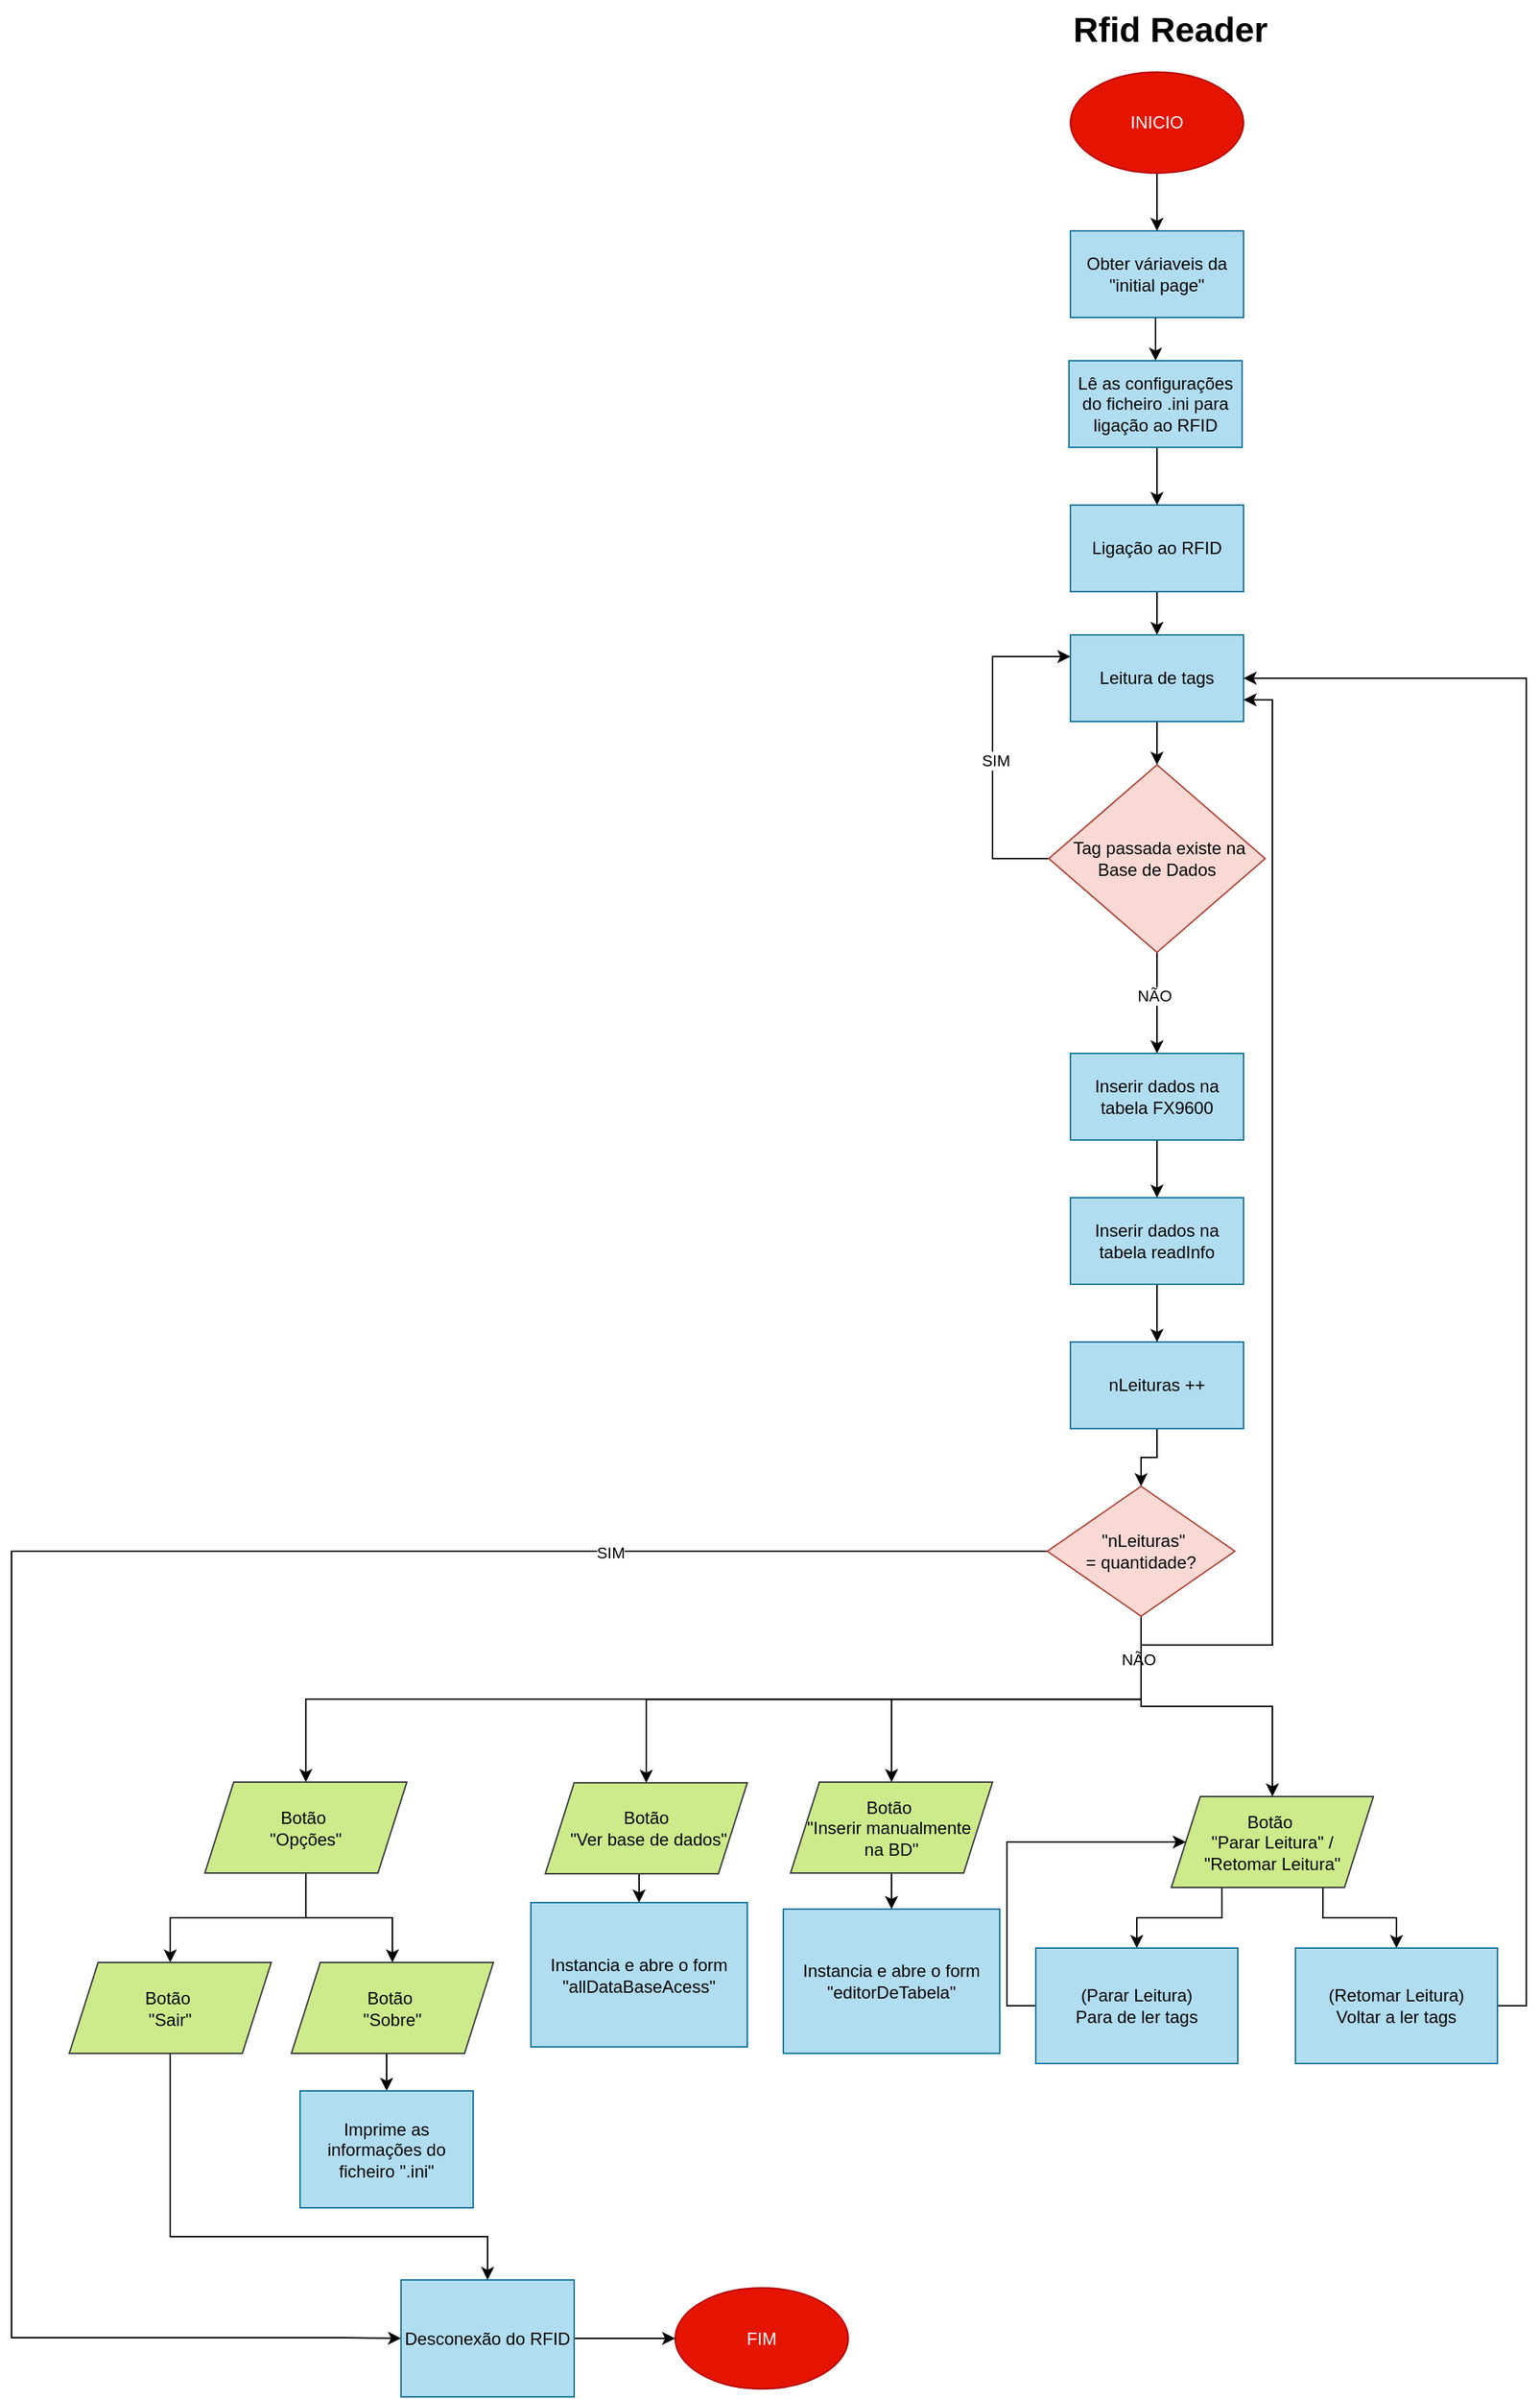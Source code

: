 <mxfile version="24.4.4" type="device">
  <diagram name="Página-1" id="AeGvnoPivyPsqh49DwE4">
    <mxGraphModel dx="1932" dy="586" grid="1" gridSize="10" guides="1" tooltips="1" connect="1" arrows="1" fold="1" page="1" pageScale="1" pageWidth="827" pageHeight="1169" math="0" shadow="0">
      <root>
        <mxCell id="0" />
        <mxCell id="1" parent="0" />
        <mxCell id="jjHvnu01JO80f5ahsWiL-7" style="edgeStyle=orthogonalEdgeStyle;rounded=0;orthogonalLoop=1;jettySize=auto;html=1;exitX=0.5;exitY=1;exitDx=0;exitDy=0;entryX=0.5;entryY=0;entryDx=0;entryDy=0;" parent="1" source="jjHvnu01JO80f5ahsWiL-54" target="jjHvnu01JO80f5ahsWiL-6" edge="1">
          <mxGeometry relative="1" as="geometry">
            <mxPoint x="534" y="130" as="sourcePoint" />
          </mxGeometry>
        </mxCell>
        <mxCell id="jjHvnu01JO80f5ahsWiL-2" value="&lt;h1 style=&quot;margin-top: 0px;&quot;&gt;Rfid Reader&lt;/h1&gt;" style="text;html=1;whiteSpace=wrap;overflow=hidden;rounded=0;" parent="1" vertex="1">
          <mxGeometry x="474" y="10" width="159" height="40" as="geometry" />
        </mxCell>
        <mxCell id="BGjVua7nervjwB_xDeYG-49" style="edgeStyle=orthogonalEdgeStyle;rounded=0;orthogonalLoop=1;jettySize=auto;html=1;exitX=0.5;exitY=1;exitDx=0;exitDy=0;entryX=0.5;entryY=0;entryDx=0;entryDy=0;" edge="1" parent="1" source="jjHvnu01JO80f5ahsWiL-6" target="BGjVua7nervjwB_xDeYG-48">
          <mxGeometry relative="1" as="geometry" />
        </mxCell>
        <mxCell id="jjHvnu01JO80f5ahsWiL-6" value="Obter váriaveis da &quot;initial page&quot;" style="rounded=0;whiteSpace=wrap;html=1;fillColor=#b1ddf0;strokeColor=#10739e;" parent="1" vertex="1">
          <mxGeometry x="474" y="170" width="120" height="60" as="geometry" />
        </mxCell>
        <mxCell id="BGjVua7nervjwB_xDeYG-4" style="edgeStyle=orthogonalEdgeStyle;rounded=0;orthogonalLoop=1;jettySize=auto;html=1;exitX=0.25;exitY=1;exitDx=0;exitDy=0;entryX=0.5;entryY=0;entryDx=0;entryDy=0;" edge="1" parent="1" source="jjHvnu01JO80f5ahsWiL-9" target="jjHvnu01JO80f5ahsWiL-21">
          <mxGeometry relative="1" as="geometry" />
        </mxCell>
        <mxCell id="BGjVua7nervjwB_xDeYG-7" style="edgeStyle=orthogonalEdgeStyle;rounded=0;orthogonalLoop=1;jettySize=auto;html=1;exitX=0.75;exitY=1;exitDx=0;exitDy=0;entryX=0.5;entryY=0;entryDx=0;entryDy=0;" edge="1" parent="1" source="jjHvnu01JO80f5ahsWiL-9" target="BGjVua7nervjwB_xDeYG-5">
          <mxGeometry relative="1" as="geometry" />
        </mxCell>
        <mxCell id="jjHvnu01JO80f5ahsWiL-9" value="Botão&amp;nbsp;&lt;div&gt;&quot;Parar Leitura&quot; / &quot;Retomar Leitura&quot;&lt;/div&gt;" style="shape=parallelogram;perimeter=parallelogramPerimeter;whiteSpace=wrap;html=1;fixedSize=1;fillColor=#cdeb8b;strokeColor=#36393d;" parent="1" vertex="1">
          <mxGeometry x="544" y="1255" width="140" height="63" as="geometry" />
        </mxCell>
        <mxCell id="BGjVua7nervjwB_xDeYG-56" style="edgeStyle=orthogonalEdgeStyle;rounded=0;orthogonalLoop=1;jettySize=auto;html=1;exitX=0.5;exitY=1;exitDx=0;exitDy=0;entryX=0.5;entryY=0;entryDx=0;entryDy=0;" edge="1" parent="1" source="jjHvnu01JO80f5ahsWiL-16" target="BGjVua7nervjwB_xDeYG-1">
          <mxGeometry relative="1" as="geometry" />
        </mxCell>
        <mxCell id="jjHvnu01JO80f5ahsWiL-16" value="Ligação ao RFID" style="rounded=0;whiteSpace=wrap;html=1;fillColor=#b1ddf0;strokeColor=#10739e;" parent="1" vertex="1">
          <mxGeometry x="474" y="360" width="120" height="60" as="geometry" />
        </mxCell>
        <mxCell id="BGjVua7nervjwB_xDeYG-18" style="edgeStyle=orthogonalEdgeStyle;rounded=0;orthogonalLoop=1;jettySize=auto;html=1;exitX=0;exitY=0.5;exitDx=0;exitDy=0;entryX=0;entryY=0.5;entryDx=0;entryDy=0;" edge="1" parent="1" source="jjHvnu01JO80f5ahsWiL-21" target="jjHvnu01JO80f5ahsWiL-9">
          <mxGeometry relative="1" as="geometry">
            <Array as="points">
              <mxPoint x="430" y="1400" />
              <mxPoint x="430" y="1287" />
            </Array>
          </mxGeometry>
        </mxCell>
        <mxCell id="jjHvnu01JO80f5ahsWiL-21" value="&lt;div&gt;(Parar Leitura)&lt;/div&gt;Para de ler tags" style="rounded=0;whiteSpace=wrap;html=1;fillColor=#b1ddf0;strokeColor=#10739e;" parent="1" vertex="1">
          <mxGeometry x="450" y="1360" width="140" height="80" as="geometry" />
        </mxCell>
        <mxCell id="jjHvnu01JO80f5ahsWiL-54" value="INICIO" style="ellipse;whiteSpace=wrap;html=1;strokeColor=#B20000;fillColor=#e51400;fontColor=#ffffff;" parent="1" vertex="1">
          <mxGeometry x="474" y="60" width="120" height="70" as="geometry" />
        </mxCell>
        <mxCell id="BGjVua7nervjwB_xDeYG-57" style="edgeStyle=orthogonalEdgeStyle;rounded=0;orthogonalLoop=1;jettySize=auto;html=1;exitX=0.5;exitY=1;exitDx=0;exitDy=0;" edge="1" parent="1" source="BGjVua7nervjwB_xDeYG-1" target="BGjVua7nervjwB_xDeYG-52">
          <mxGeometry relative="1" as="geometry" />
        </mxCell>
        <mxCell id="BGjVua7nervjwB_xDeYG-1" value="Leitura de tags" style="rounded=0;whiteSpace=wrap;html=1;fillColor=#b1ddf0;strokeColor=#10739e;" vertex="1" parent="1">
          <mxGeometry x="474" y="450" width="120" height="60" as="geometry" />
        </mxCell>
        <mxCell id="BGjVua7nervjwB_xDeYG-17" style="edgeStyle=orthogonalEdgeStyle;rounded=0;orthogonalLoop=1;jettySize=auto;html=1;exitX=1;exitY=0.5;exitDx=0;exitDy=0;entryX=1;entryY=0.5;entryDx=0;entryDy=0;" edge="1" parent="1" source="BGjVua7nervjwB_xDeYG-5" target="BGjVua7nervjwB_xDeYG-1">
          <mxGeometry relative="1" as="geometry" />
        </mxCell>
        <mxCell id="BGjVua7nervjwB_xDeYG-5" value="&lt;div&gt;(Retomar Leitura)&lt;/div&gt;Voltar a ler tags" style="rounded=0;whiteSpace=wrap;html=1;fillColor=#b1ddf0;strokeColor=#10739e;" vertex="1" parent="1">
          <mxGeometry x="630" y="1360" width="140" height="80" as="geometry" />
        </mxCell>
        <mxCell id="BGjVua7nervjwB_xDeYG-29" style="edgeStyle=orthogonalEdgeStyle;rounded=0;orthogonalLoop=1;jettySize=auto;html=1;exitX=0.5;exitY=1;exitDx=0;exitDy=0;entryX=0.5;entryY=0;entryDx=0;entryDy=0;" edge="1" parent="1" source="BGjVua7nervjwB_xDeYG-10" target="BGjVua7nervjwB_xDeYG-24">
          <mxGeometry relative="1" as="geometry" />
        </mxCell>
        <mxCell id="BGjVua7nervjwB_xDeYG-30" style="edgeStyle=orthogonalEdgeStyle;rounded=0;orthogonalLoop=1;jettySize=auto;html=1;exitX=0.5;exitY=1;exitDx=0;exitDy=0;entryX=0.5;entryY=0;entryDx=0;entryDy=0;" edge="1" parent="1" source="BGjVua7nervjwB_xDeYG-10" target="jjHvnu01JO80f5ahsWiL-9">
          <mxGeometry relative="1" as="geometry" />
        </mxCell>
        <mxCell id="BGjVua7nervjwB_xDeYG-31" style="edgeStyle=orthogonalEdgeStyle;rounded=0;orthogonalLoop=1;jettySize=auto;html=1;exitX=0.5;exitY=1;exitDx=0;exitDy=0;entryX=0.5;entryY=0;entryDx=0;entryDy=0;" edge="1" parent="1" source="BGjVua7nervjwB_xDeYG-10" target="BGjVua7nervjwB_xDeYG-20">
          <mxGeometry relative="1" as="geometry" />
        </mxCell>
        <mxCell id="BGjVua7nervjwB_xDeYG-32" value="NÃO" style="edgeLabel;html=1;align=center;verticalAlign=middle;resizable=0;points=[];" vertex="1" connectable="0" parent="BGjVua7nervjwB_xDeYG-31">
          <mxGeometry x="-0.798" y="-2" relative="1" as="geometry">
            <mxPoint y="1" as="offset" />
          </mxGeometry>
        </mxCell>
        <mxCell id="BGjVua7nervjwB_xDeYG-33" style="edgeStyle=orthogonalEdgeStyle;rounded=0;orthogonalLoop=1;jettySize=auto;html=1;exitX=0.5;exitY=1;exitDx=0;exitDy=0;entryX=1;entryY=0.75;entryDx=0;entryDy=0;" edge="1" parent="1" source="BGjVua7nervjwB_xDeYG-10" target="BGjVua7nervjwB_xDeYG-1">
          <mxGeometry relative="1" as="geometry" />
        </mxCell>
        <mxCell id="BGjVua7nervjwB_xDeYG-37" style="edgeStyle=orthogonalEdgeStyle;rounded=0;orthogonalLoop=1;jettySize=auto;html=1;exitX=0.5;exitY=1;exitDx=0;exitDy=0;entryX=0.5;entryY=0;entryDx=0;entryDy=0;" edge="1" parent="1" source="BGjVua7nervjwB_xDeYG-10" target="BGjVua7nervjwB_xDeYG-36">
          <mxGeometry relative="1" as="geometry" />
        </mxCell>
        <mxCell id="BGjVua7nervjwB_xDeYG-38" style="edgeStyle=orthogonalEdgeStyle;rounded=0;orthogonalLoop=1;jettySize=auto;html=1;exitX=0;exitY=0.5;exitDx=0;exitDy=0;entryX=0;entryY=0.5;entryDx=0;entryDy=0;" edge="1" parent="1" source="BGjVua7nervjwB_xDeYG-10" target="BGjVua7nervjwB_xDeYG-45">
          <mxGeometry relative="1" as="geometry">
            <Array as="points">
              <mxPoint x="-260" y="1085" />
              <mxPoint x="-260" y="1630" />
              <mxPoint x="-30" y="1630" />
            </Array>
          </mxGeometry>
        </mxCell>
        <mxCell id="BGjVua7nervjwB_xDeYG-47" value="SIM" style="edgeLabel;html=1;align=center;verticalAlign=middle;resizable=0;points=[];" vertex="1" connectable="0" parent="BGjVua7nervjwB_xDeYG-38">
          <mxGeometry x="-0.606" y="1" relative="1" as="geometry">
            <mxPoint x="-1" as="offset" />
          </mxGeometry>
        </mxCell>
        <mxCell id="BGjVua7nervjwB_xDeYG-10" value="&amp;nbsp;&quot;nLeituras&lt;span style=&quot;color: rgba(0, 0, 0, 0); font-family: monospace; font-size: 0px; text-align: start; text-wrap: nowrap;&quot;&gt;%3CmxGraphModel%3E%3Croot%3E%3CmxCell%20id%3D%220%22%2F%3E%3CmxCell%20id%3D%221%22%20parent%3D%220%22%2F%3E%3CmxCell%20id%3D%222%22%20value%3D%22%26amp%3Bnbsp%3B%26quot%3BisRfidFormOpen%26quot%3B%26lt%3Bdiv%26gt%3B%3D%20true%26lt%3B%2Fdiv%26gt%3B%22%20style%3D%22rhombus%3BwhiteSpace%3Dwrap%3Bhtml%3D1%3B%22%20vertex%3D%221%22%20parent%3D%221%22%3E%3CmxGeometry%20x%3D%22137%22%20y%3D%22740%22%20width%3D%22130%22%20height%3D%2290%22%20as%3D%22geometry%22%2F%3E%3C%2FmxCell%3E%3C%2Froot%3E%3C%2FmxGraphModel%3EisBdI&lt;/span&gt;&quot;&lt;div&gt;= quantidade?&lt;/div&gt;" style="rhombus;whiteSpace=wrap;html=1;fillColor=#fad9d5;strokeColor=#ae4132;" vertex="1" parent="1">
          <mxGeometry x="458" y="1040" width="130" height="90" as="geometry" />
        </mxCell>
        <mxCell id="BGjVua7nervjwB_xDeYG-15" value="FIM" style="ellipse;whiteSpace=wrap;html=1;strokeColor=#B20000;fillColor=#e51400;fontColor=#ffffff;" vertex="1" parent="1">
          <mxGeometry x="200" y="1595.5" width="120" height="70" as="geometry" />
        </mxCell>
        <mxCell id="BGjVua7nervjwB_xDeYG-22" style="edgeStyle=orthogonalEdgeStyle;rounded=0;orthogonalLoop=1;jettySize=auto;html=1;exitX=0.5;exitY=1;exitDx=0;exitDy=0;entryX=0.5;entryY=0;entryDx=0;entryDy=0;" edge="1" parent="1" source="BGjVua7nervjwB_xDeYG-20" target="BGjVua7nervjwB_xDeYG-21">
          <mxGeometry relative="1" as="geometry" />
        </mxCell>
        <mxCell id="BGjVua7nervjwB_xDeYG-20" value="Botão&amp;nbsp;&lt;div&gt;&quot;Inserir manualmente&amp;nbsp;&lt;/div&gt;&lt;div&gt;na BD&quot;&lt;/div&gt;" style="shape=parallelogram;perimeter=parallelogramPerimeter;whiteSpace=wrap;html=1;fixedSize=1;fillColor=#cdeb8b;strokeColor=#36393d;" vertex="1" parent="1">
          <mxGeometry x="280" y="1245" width="140" height="63" as="geometry" />
        </mxCell>
        <mxCell id="BGjVua7nervjwB_xDeYG-21" value="Instancia e abre o form &quot;editorDeTabela&quot;" style="rounded=0;whiteSpace=wrap;html=1;fillColor=#b1ddf0;strokeColor=#10739e;" vertex="1" parent="1">
          <mxGeometry x="275" y="1333" width="150" height="100" as="geometry" />
        </mxCell>
        <mxCell id="BGjVua7nervjwB_xDeYG-42" style="edgeStyle=orthogonalEdgeStyle;rounded=0;orthogonalLoop=1;jettySize=auto;html=1;exitX=0.5;exitY=1;exitDx=0;exitDy=0;entryX=0.5;entryY=0;entryDx=0;entryDy=0;" edge="1" parent="1" source="BGjVua7nervjwB_xDeYG-24" target="BGjVua7nervjwB_xDeYG-26">
          <mxGeometry relative="1" as="geometry" />
        </mxCell>
        <mxCell id="BGjVua7nervjwB_xDeYG-43" style="edgeStyle=orthogonalEdgeStyle;rounded=0;orthogonalLoop=1;jettySize=auto;html=1;exitX=0.5;exitY=1;exitDx=0;exitDy=0;entryX=0.5;entryY=0;entryDx=0;entryDy=0;" edge="1" parent="1" source="BGjVua7nervjwB_xDeYG-24" target="BGjVua7nervjwB_xDeYG-25">
          <mxGeometry relative="1" as="geometry" />
        </mxCell>
        <mxCell id="BGjVua7nervjwB_xDeYG-24" value="Botão&amp;nbsp;&lt;div&gt;&quot;Opções&lt;span style=&quot;background-color: initial;&quot;&gt;&quot;&lt;/span&gt;&lt;/div&gt;" style="shape=parallelogram;perimeter=parallelogramPerimeter;whiteSpace=wrap;html=1;fixedSize=1;fillColor=#cdeb8b;strokeColor=#36393d;" vertex="1" parent="1">
          <mxGeometry x="-126" y="1245" width="140" height="63" as="geometry" />
        </mxCell>
        <mxCell id="BGjVua7nervjwB_xDeYG-39" style="edgeStyle=orthogonalEdgeStyle;rounded=0;orthogonalLoop=1;jettySize=auto;html=1;exitX=0.5;exitY=1;exitDx=0;exitDy=0;entryX=0.5;entryY=0;entryDx=0;entryDy=0;" edge="1" parent="1" source="BGjVua7nervjwB_xDeYG-25" target="BGjVua7nervjwB_xDeYG-45">
          <mxGeometry relative="1" as="geometry">
            <Array as="points">
              <mxPoint x="-150" y="1560" />
              <mxPoint x="70" y="1560" />
            </Array>
          </mxGeometry>
        </mxCell>
        <mxCell id="BGjVua7nervjwB_xDeYG-25" value="Botão&amp;nbsp;&lt;div&gt;&quot;Sair&lt;span style=&quot;background-color: initial;&quot;&gt;&quot;&lt;/span&gt;&lt;/div&gt;" style="shape=parallelogram;perimeter=parallelogramPerimeter;whiteSpace=wrap;html=1;fixedSize=1;fillColor=#cdeb8b;strokeColor=#36393d;" vertex="1" parent="1">
          <mxGeometry x="-220" y="1370" width="140" height="63" as="geometry" />
        </mxCell>
        <mxCell id="BGjVua7nervjwB_xDeYG-44" style="edgeStyle=orthogonalEdgeStyle;rounded=0;orthogonalLoop=1;jettySize=auto;html=1;exitX=0.5;exitY=1;exitDx=0;exitDy=0;entryX=0.5;entryY=0;entryDx=0;entryDy=0;" edge="1" parent="1" source="BGjVua7nervjwB_xDeYG-26" target="BGjVua7nervjwB_xDeYG-27">
          <mxGeometry relative="1" as="geometry" />
        </mxCell>
        <mxCell id="BGjVua7nervjwB_xDeYG-26" value="Botão&amp;nbsp;&lt;div&gt;&quot;Sobre&lt;span style=&quot;background-color: initial;&quot;&gt;&quot;&lt;/span&gt;&lt;/div&gt;" style="shape=parallelogram;perimeter=parallelogramPerimeter;whiteSpace=wrap;html=1;fixedSize=1;fillColor=#cdeb8b;strokeColor=#36393d;" vertex="1" parent="1">
          <mxGeometry x="-66" y="1370" width="140" height="63" as="geometry" />
        </mxCell>
        <mxCell id="BGjVua7nervjwB_xDeYG-27" value="Imprime as informações do ficheiro &quot;.ini&quot;" style="rounded=0;whiteSpace=wrap;html=1;fillColor=#b1ddf0;strokeColor=#10739e;" vertex="1" parent="1">
          <mxGeometry x="-60" y="1459" width="120" height="81" as="geometry" />
        </mxCell>
        <mxCell id="BGjVua7nervjwB_xDeYG-34" value="Instancia e abre o form &quot;allDataBaseAcess&quot;" style="rounded=0;whiteSpace=wrap;html=1;fillColor=#b1ddf0;strokeColor=#10739e;" vertex="1" parent="1">
          <mxGeometry x="100" y="1328.5" width="150" height="100" as="geometry" />
        </mxCell>
        <mxCell id="BGjVua7nervjwB_xDeYG-35" style="edgeStyle=orthogonalEdgeStyle;rounded=0;orthogonalLoop=1;jettySize=auto;html=1;exitX=0.5;exitY=1;exitDx=0;exitDy=0;entryX=0.5;entryY=0;entryDx=0;entryDy=0;" edge="1" parent="1" source="BGjVua7nervjwB_xDeYG-36" target="BGjVua7nervjwB_xDeYG-34">
          <mxGeometry relative="1" as="geometry" />
        </mxCell>
        <mxCell id="BGjVua7nervjwB_xDeYG-36" value="Botão&lt;div&gt;&amp;nbsp;&quot;Ver base de dados&quot;&lt;/div&gt;" style="shape=parallelogram;perimeter=parallelogramPerimeter;whiteSpace=wrap;html=1;fixedSize=1;fillColor=#cdeb8b;strokeColor=#36393d;" vertex="1" parent="1">
          <mxGeometry x="110" y="1245.5" width="140" height="63" as="geometry" />
        </mxCell>
        <mxCell id="BGjVua7nervjwB_xDeYG-46" style="edgeStyle=orthogonalEdgeStyle;rounded=0;orthogonalLoop=1;jettySize=auto;html=1;exitX=1;exitY=0.5;exitDx=0;exitDy=0;entryX=0;entryY=0.5;entryDx=0;entryDy=0;" edge="1" parent="1" source="BGjVua7nervjwB_xDeYG-45" target="BGjVua7nervjwB_xDeYG-15">
          <mxGeometry relative="1" as="geometry" />
        </mxCell>
        <mxCell id="BGjVua7nervjwB_xDeYG-45" value="Desconexão do RFID" style="rounded=0;whiteSpace=wrap;html=1;fillColor=#b1ddf0;strokeColor=#10739e;" vertex="1" parent="1">
          <mxGeometry x="10" y="1590" width="120" height="81" as="geometry" />
        </mxCell>
        <mxCell id="BGjVua7nervjwB_xDeYG-50" style="edgeStyle=orthogonalEdgeStyle;rounded=0;orthogonalLoop=1;jettySize=auto;html=1;exitX=0.5;exitY=1;exitDx=0;exitDy=0;" edge="1" parent="1" source="BGjVua7nervjwB_xDeYG-48" target="jjHvnu01JO80f5ahsWiL-16">
          <mxGeometry relative="1" as="geometry">
            <Array as="points">
              <mxPoint x="534" y="320" />
            </Array>
          </mxGeometry>
        </mxCell>
        <mxCell id="BGjVua7nervjwB_xDeYG-48" value="Lê as configurações do ficheiro .ini para ligação ao RFID" style="rounded=0;whiteSpace=wrap;html=1;fillColor=#b1ddf0;strokeColor=#10739e;" vertex="1" parent="1">
          <mxGeometry x="473" y="260" width="120" height="60" as="geometry" />
        </mxCell>
        <mxCell id="BGjVua7nervjwB_xDeYG-69" style="edgeStyle=orthogonalEdgeStyle;rounded=0;orthogonalLoop=1;jettySize=auto;html=1;exitX=0.5;exitY=1;exitDx=0;exitDy=0;entryX=0.5;entryY=0;entryDx=0;entryDy=0;" edge="1" parent="1" source="BGjVua7nervjwB_xDeYG-51" target="BGjVua7nervjwB_xDeYG-10">
          <mxGeometry relative="1" as="geometry" />
        </mxCell>
        <mxCell id="BGjVua7nervjwB_xDeYG-51" value="nLeituras ++" style="rounded=0;whiteSpace=wrap;html=1;fillColor=#b1ddf0;strokeColor=#10739e;" vertex="1" parent="1">
          <mxGeometry x="474" y="940" width="120" height="60" as="geometry" />
        </mxCell>
        <mxCell id="BGjVua7nervjwB_xDeYG-58" style="edgeStyle=orthogonalEdgeStyle;rounded=0;orthogonalLoop=1;jettySize=auto;html=1;exitX=0;exitY=0.5;exitDx=0;exitDy=0;entryX=0;entryY=0.25;entryDx=0;entryDy=0;" edge="1" parent="1" source="BGjVua7nervjwB_xDeYG-52" target="BGjVua7nervjwB_xDeYG-1">
          <mxGeometry relative="1" as="geometry">
            <Array as="points">
              <mxPoint x="420" y="605" />
              <mxPoint x="420" y="465" />
            </Array>
          </mxGeometry>
        </mxCell>
        <mxCell id="BGjVua7nervjwB_xDeYG-65" value="SIM" style="edgeLabel;html=1;align=center;verticalAlign=middle;resizable=0;points=[];" vertex="1" connectable="0" parent="BGjVua7nervjwB_xDeYG-58">
          <mxGeometry x="-0.077" y="-2" relative="1" as="geometry">
            <mxPoint as="offset" />
          </mxGeometry>
        </mxCell>
        <mxCell id="BGjVua7nervjwB_xDeYG-63" style="edgeStyle=orthogonalEdgeStyle;rounded=0;orthogonalLoop=1;jettySize=auto;html=1;exitX=0.5;exitY=1;exitDx=0;exitDy=0;" edge="1" parent="1" source="BGjVua7nervjwB_xDeYG-52" target="BGjVua7nervjwB_xDeYG-54">
          <mxGeometry relative="1" as="geometry" />
        </mxCell>
        <mxCell id="BGjVua7nervjwB_xDeYG-64" value="NÃO" style="edgeLabel;html=1;align=center;verticalAlign=middle;resizable=0;points=[];" vertex="1" connectable="0" parent="BGjVua7nervjwB_xDeYG-63">
          <mxGeometry x="-0.108" y="-2" relative="1" as="geometry">
            <mxPoint y="-1" as="offset" />
          </mxGeometry>
        </mxCell>
        <mxCell id="BGjVua7nervjwB_xDeYG-52" value="&amp;nbsp;Tag passada existe na Base de Dados&lt;span style=&quot;color: rgba(0, 0, 0, 0); font-family: monospace; font-size: 0px; text-align: start; text-wrap: nowrap; background-color: initial;&quot;&gt;20id%3D%220%22%2F%3E%3CmxCell%20id%3D%221%22%20parent%3D%220%22%2F%3E%3CmxCell%20id%3D%222%22%20value%3D%22%26amp%3Bnbsp%3B%26quot%3BisRfidFormOpen%26quot%3B%26lt%3Bdiv%26gt%3B%3D%20true%26lt%3B%2Fdiv%26gt%3B%22%20style%3D%22rhombus%3BwhiteSpace%3Dwrap%3Bhtml%3D1%3B%22%20vertex%3D%221%22%20parent%3D%221%22%3E%3CmxGeometry%20x%3D%22137%22%20y%3D%22740%22%20width%3D%22130%22%20height%3D%2290%22%20as%3D%22geometry%22%2F%3E%3C%2FmxCell%3E%3C%2Froot%3E%3C%2FmxGraphModel%3EisBdI Bas&lt;/span&gt;" style="rhombus;whiteSpace=wrap;html=1;fillColor=#fad9d5;strokeColor=#ae4132;" vertex="1" parent="1">
          <mxGeometry x="459" y="540" width="150" height="130" as="geometry" />
        </mxCell>
        <mxCell id="BGjVua7nervjwB_xDeYG-66" style="edgeStyle=orthogonalEdgeStyle;rounded=0;orthogonalLoop=1;jettySize=auto;html=1;exitX=0.5;exitY=1;exitDx=0;exitDy=0;entryX=0.5;entryY=0;entryDx=0;entryDy=0;" edge="1" parent="1" source="BGjVua7nervjwB_xDeYG-54" target="BGjVua7nervjwB_xDeYG-55">
          <mxGeometry relative="1" as="geometry" />
        </mxCell>
        <mxCell id="BGjVua7nervjwB_xDeYG-54" value="Inserir dados na tabela FX9600" style="rounded=0;whiteSpace=wrap;html=1;fillColor=#b1ddf0;strokeColor=#10739e;" vertex="1" parent="1">
          <mxGeometry x="474" y="740" width="120" height="60" as="geometry" />
        </mxCell>
        <mxCell id="BGjVua7nervjwB_xDeYG-67" style="edgeStyle=orthogonalEdgeStyle;rounded=0;orthogonalLoop=1;jettySize=auto;html=1;exitX=0.5;exitY=1;exitDx=0;exitDy=0;" edge="1" parent="1" source="BGjVua7nervjwB_xDeYG-55" target="BGjVua7nervjwB_xDeYG-51">
          <mxGeometry relative="1" as="geometry" />
        </mxCell>
        <mxCell id="BGjVua7nervjwB_xDeYG-55" value="Inserir dados na tabela readInfo" style="rounded=0;whiteSpace=wrap;html=1;fillColor=#b1ddf0;strokeColor=#10739e;" vertex="1" parent="1">
          <mxGeometry x="474" y="840" width="120" height="60" as="geometry" />
        </mxCell>
      </root>
    </mxGraphModel>
  </diagram>
</mxfile>
